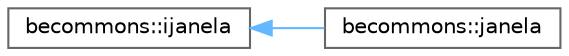 digraph "Graphical Class Hierarchy"
{
 // LATEX_PDF_SIZE
  bgcolor="transparent";
  edge [fontname=Helvetica,fontsize=10,labelfontname=Helvetica,labelfontsize=10];
  node [fontname=Helvetica,fontsize=10,shape=box,height=0.2,width=0.4];
  rankdir="LR";
  Node0 [id="Node000000",label="becommons::ijanela",height=0.2,width=0.4,color="grey40", fillcolor="white", style="filled",URL="$classbecommons_1_1ijanela.html",tooltip=" "];
  Node0 -> Node1 [id="edge20_Node000000_Node000001",dir="back",color="steelblue1",style="solid",tooltip=" "];
  Node1 [id="Node000001",label="becommons::janela",height=0.2,width=0.4,color="grey40", fillcolor="white", style="filled",URL="$classbecommons_1_1janela.html",tooltip="facilita o uso da janela glfw"];
}
